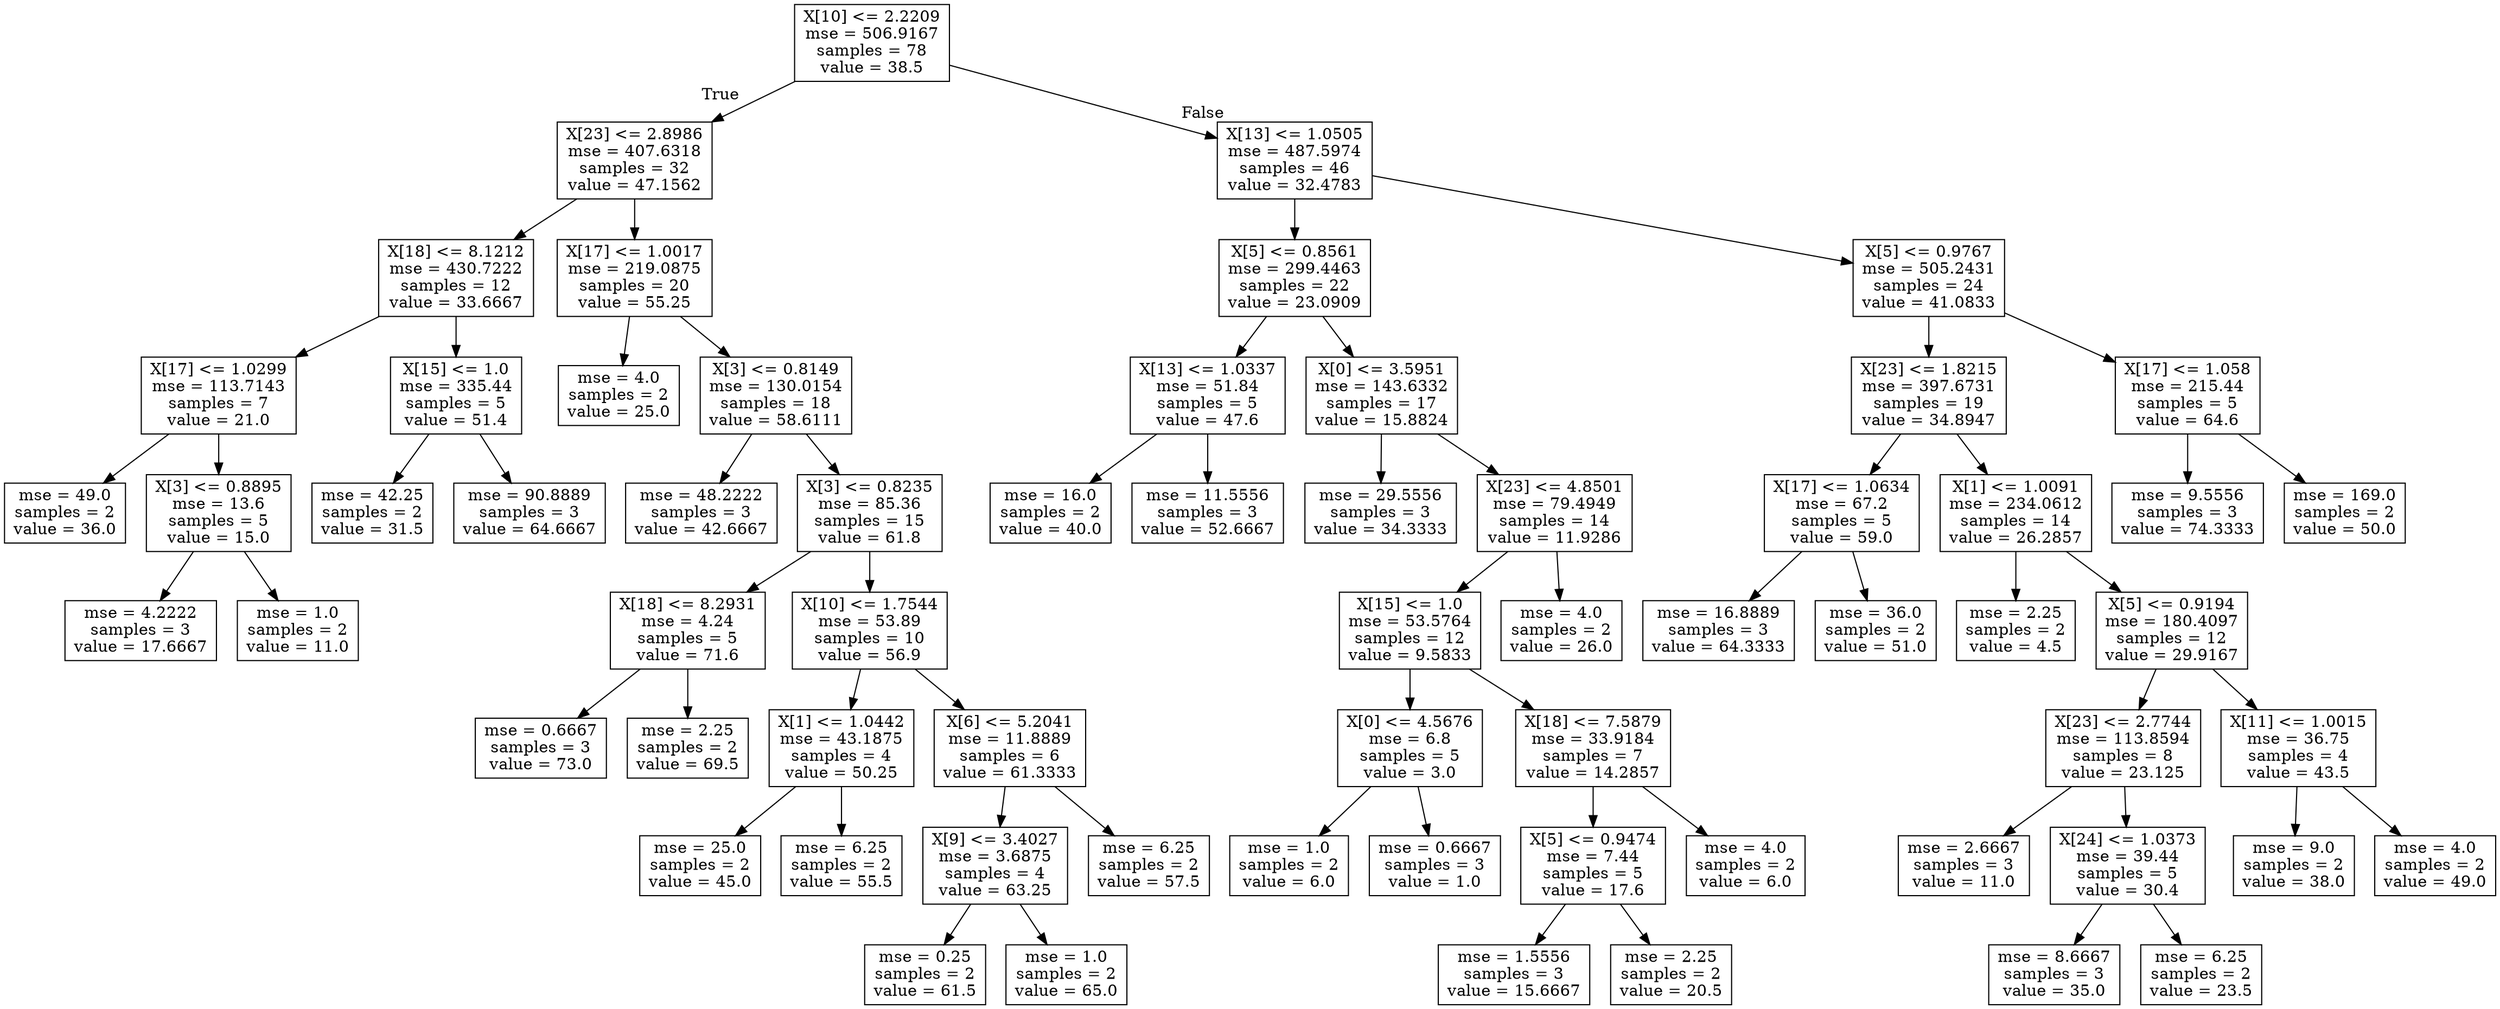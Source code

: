 digraph Tree {
node [shape=box] ;
0 [label="X[10] <= 2.2209\nmse = 506.9167\nsamples = 78\nvalue = 38.5"] ;
1 [label="X[23] <= 2.8986\nmse = 407.6318\nsamples = 32\nvalue = 47.1562"] ;
0 -> 1 [labeldistance=2.5, labelangle=45, headlabel="True"] ;
2 [label="X[18] <= 8.1212\nmse = 430.7222\nsamples = 12\nvalue = 33.6667"] ;
1 -> 2 ;
3 [label="X[17] <= 1.0299\nmse = 113.7143\nsamples = 7\nvalue = 21.0"] ;
2 -> 3 ;
4 [label="mse = 49.0\nsamples = 2\nvalue = 36.0"] ;
3 -> 4 ;
5 [label="X[3] <= 0.8895\nmse = 13.6\nsamples = 5\nvalue = 15.0"] ;
3 -> 5 ;
6 [label="mse = 4.2222\nsamples = 3\nvalue = 17.6667"] ;
5 -> 6 ;
7 [label="mse = 1.0\nsamples = 2\nvalue = 11.0"] ;
5 -> 7 ;
8 [label="X[15] <= 1.0\nmse = 335.44\nsamples = 5\nvalue = 51.4"] ;
2 -> 8 ;
9 [label="mse = 42.25\nsamples = 2\nvalue = 31.5"] ;
8 -> 9 ;
10 [label="mse = 90.8889\nsamples = 3\nvalue = 64.6667"] ;
8 -> 10 ;
11 [label="X[17] <= 1.0017\nmse = 219.0875\nsamples = 20\nvalue = 55.25"] ;
1 -> 11 ;
12 [label="mse = 4.0\nsamples = 2\nvalue = 25.0"] ;
11 -> 12 ;
13 [label="X[3] <= 0.8149\nmse = 130.0154\nsamples = 18\nvalue = 58.6111"] ;
11 -> 13 ;
14 [label="mse = 48.2222\nsamples = 3\nvalue = 42.6667"] ;
13 -> 14 ;
15 [label="X[3] <= 0.8235\nmse = 85.36\nsamples = 15\nvalue = 61.8"] ;
13 -> 15 ;
16 [label="X[18] <= 8.2931\nmse = 4.24\nsamples = 5\nvalue = 71.6"] ;
15 -> 16 ;
17 [label="mse = 0.6667\nsamples = 3\nvalue = 73.0"] ;
16 -> 17 ;
18 [label="mse = 2.25\nsamples = 2\nvalue = 69.5"] ;
16 -> 18 ;
19 [label="X[10] <= 1.7544\nmse = 53.89\nsamples = 10\nvalue = 56.9"] ;
15 -> 19 ;
20 [label="X[1] <= 1.0442\nmse = 43.1875\nsamples = 4\nvalue = 50.25"] ;
19 -> 20 ;
21 [label="mse = 25.0\nsamples = 2\nvalue = 45.0"] ;
20 -> 21 ;
22 [label="mse = 6.25\nsamples = 2\nvalue = 55.5"] ;
20 -> 22 ;
23 [label="X[6] <= 5.2041\nmse = 11.8889\nsamples = 6\nvalue = 61.3333"] ;
19 -> 23 ;
24 [label="X[9] <= 3.4027\nmse = 3.6875\nsamples = 4\nvalue = 63.25"] ;
23 -> 24 ;
25 [label="mse = 0.25\nsamples = 2\nvalue = 61.5"] ;
24 -> 25 ;
26 [label="mse = 1.0\nsamples = 2\nvalue = 65.0"] ;
24 -> 26 ;
27 [label="mse = 6.25\nsamples = 2\nvalue = 57.5"] ;
23 -> 27 ;
28 [label="X[13] <= 1.0505\nmse = 487.5974\nsamples = 46\nvalue = 32.4783"] ;
0 -> 28 [labeldistance=2.5, labelangle=-45, headlabel="False"] ;
29 [label="X[5] <= 0.8561\nmse = 299.4463\nsamples = 22\nvalue = 23.0909"] ;
28 -> 29 ;
30 [label="X[13] <= 1.0337\nmse = 51.84\nsamples = 5\nvalue = 47.6"] ;
29 -> 30 ;
31 [label="mse = 16.0\nsamples = 2\nvalue = 40.0"] ;
30 -> 31 ;
32 [label="mse = 11.5556\nsamples = 3\nvalue = 52.6667"] ;
30 -> 32 ;
33 [label="X[0] <= 3.5951\nmse = 143.6332\nsamples = 17\nvalue = 15.8824"] ;
29 -> 33 ;
34 [label="mse = 29.5556\nsamples = 3\nvalue = 34.3333"] ;
33 -> 34 ;
35 [label="X[23] <= 4.8501\nmse = 79.4949\nsamples = 14\nvalue = 11.9286"] ;
33 -> 35 ;
36 [label="X[15] <= 1.0\nmse = 53.5764\nsamples = 12\nvalue = 9.5833"] ;
35 -> 36 ;
37 [label="X[0] <= 4.5676\nmse = 6.8\nsamples = 5\nvalue = 3.0"] ;
36 -> 37 ;
38 [label="mse = 1.0\nsamples = 2\nvalue = 6.0"] ;
37 -> 38 ;
39 [label="mse = 0.6667\nsamples = 3\nvalue = 1.0"] ;
37 -> 39 ;
40 [label="X[18] <= 7.5879\nmse = 33.9184\nsamples = 7\nvalue = 14.2857"] ;
36 -> 40 ;
41 [label="X[5] <= 0.9474\nmse = 7.44\nsamples = 5\nvalue = 17.6"] ;
40 -> 41 ;
42 [label="mse = 1.5556\nsamples = 3\nvalue = 15.6667"] ;
41 -> 42 ;
43 [label="mse = 2.25\nsamples = 2\nvalue = 20.5"] ;
41 -> 43 ;
44 [label="mse = 4.0\nsamples = 2\nvalue = 6.0"] ;
40 -> 44 ;
45 [label="mse = 4.0\nsamples = 2\nvalue = 26.0"] ;
35 -> 45 ;
46 [label="X[5] <= 0.9767\nmse = 505.2431\nsamples = 24\nvalue = 41.0833"] ;
28 -> 46 ;
47 [label="X[23] <= 1.8215\nmse = 397.6731\nsamples = 19\nvalue = 34.8947"] ;
46 -> 47 ;
48 [label="X[17] <= 1.0634\nmse = 67.2\nsamples = 5\nvalue = 59.0"] ;
47 -> 48 ;
49 [label="mse = 16.8889\nsamples = 3\nvalue = 64.3333"] ;
48 -> 49 ;
50 [label="mse = 36.0\nsamples = 2\nvalue = 51.0"] ;
48 -> 50 ;
51 [label="X[1] <= 1.0091\nmse = 234.0612\nsamples = 14\nvalue = 26.2857"] ;
47 -> 51 ;
52 [label="mse = 2.25\nsamples = 2\nvalue = 4.5"] ;
51 -> 52 ;
53 [label="X[5] <= 0.9194\nmse = 180.4097\nsamples = 12\nvalue = 29.9167"] ;
51 -> 53 ;
54 [label="X[23] <= 2.7744\nmse = 113.8594\nsamples = 8\nvalue = 23.125"] ;
53 -> 54 ;
55 [label="mse = 2.6667\nsamples = 3\nvalue = 11.0"] ;
54 -> 55 ;
56 [label="X[24] <= 1.0373\nmse = 39.44\nsamples = 5\nvalue = 30.4"] ;
54 -> 56 ;
57 [label="mse = 8.6667\nsamples = 3\nvalue = 35.0"] ;
56 -> 57 ;
58 [label="mse = 6.25\nsamples = 2\nvalue = 23.5"] ;
56 -> 58 ;
59 [label="X[11] <= 1.0015\nmse = 36.75\nsamples = 4\nvalue = 43.5"] ;
53 -> 59 ;
60 [label="mse = 9.0\nsamples = 2\nvalue = 38.0"] ;
59 -> 60 ;
61 [label="mse = 4.0\nsamples = 2\nvalue = 49.0"] ;
59 -> 61 ;
62 [label="X[17] <= 1.058\nmse = 215.44\nsamples = 5\nvalue = 64.6"] ;
46 -> 62 ;
63 [label="mse = 9.5556\nsamples = 3\nvalue = 74.3333"] ;
62 -> 63 ;
64 [label="mse = 169.0\nsamples = 2\nvalue = 50.0"] ;
62 -> 64 ;
}